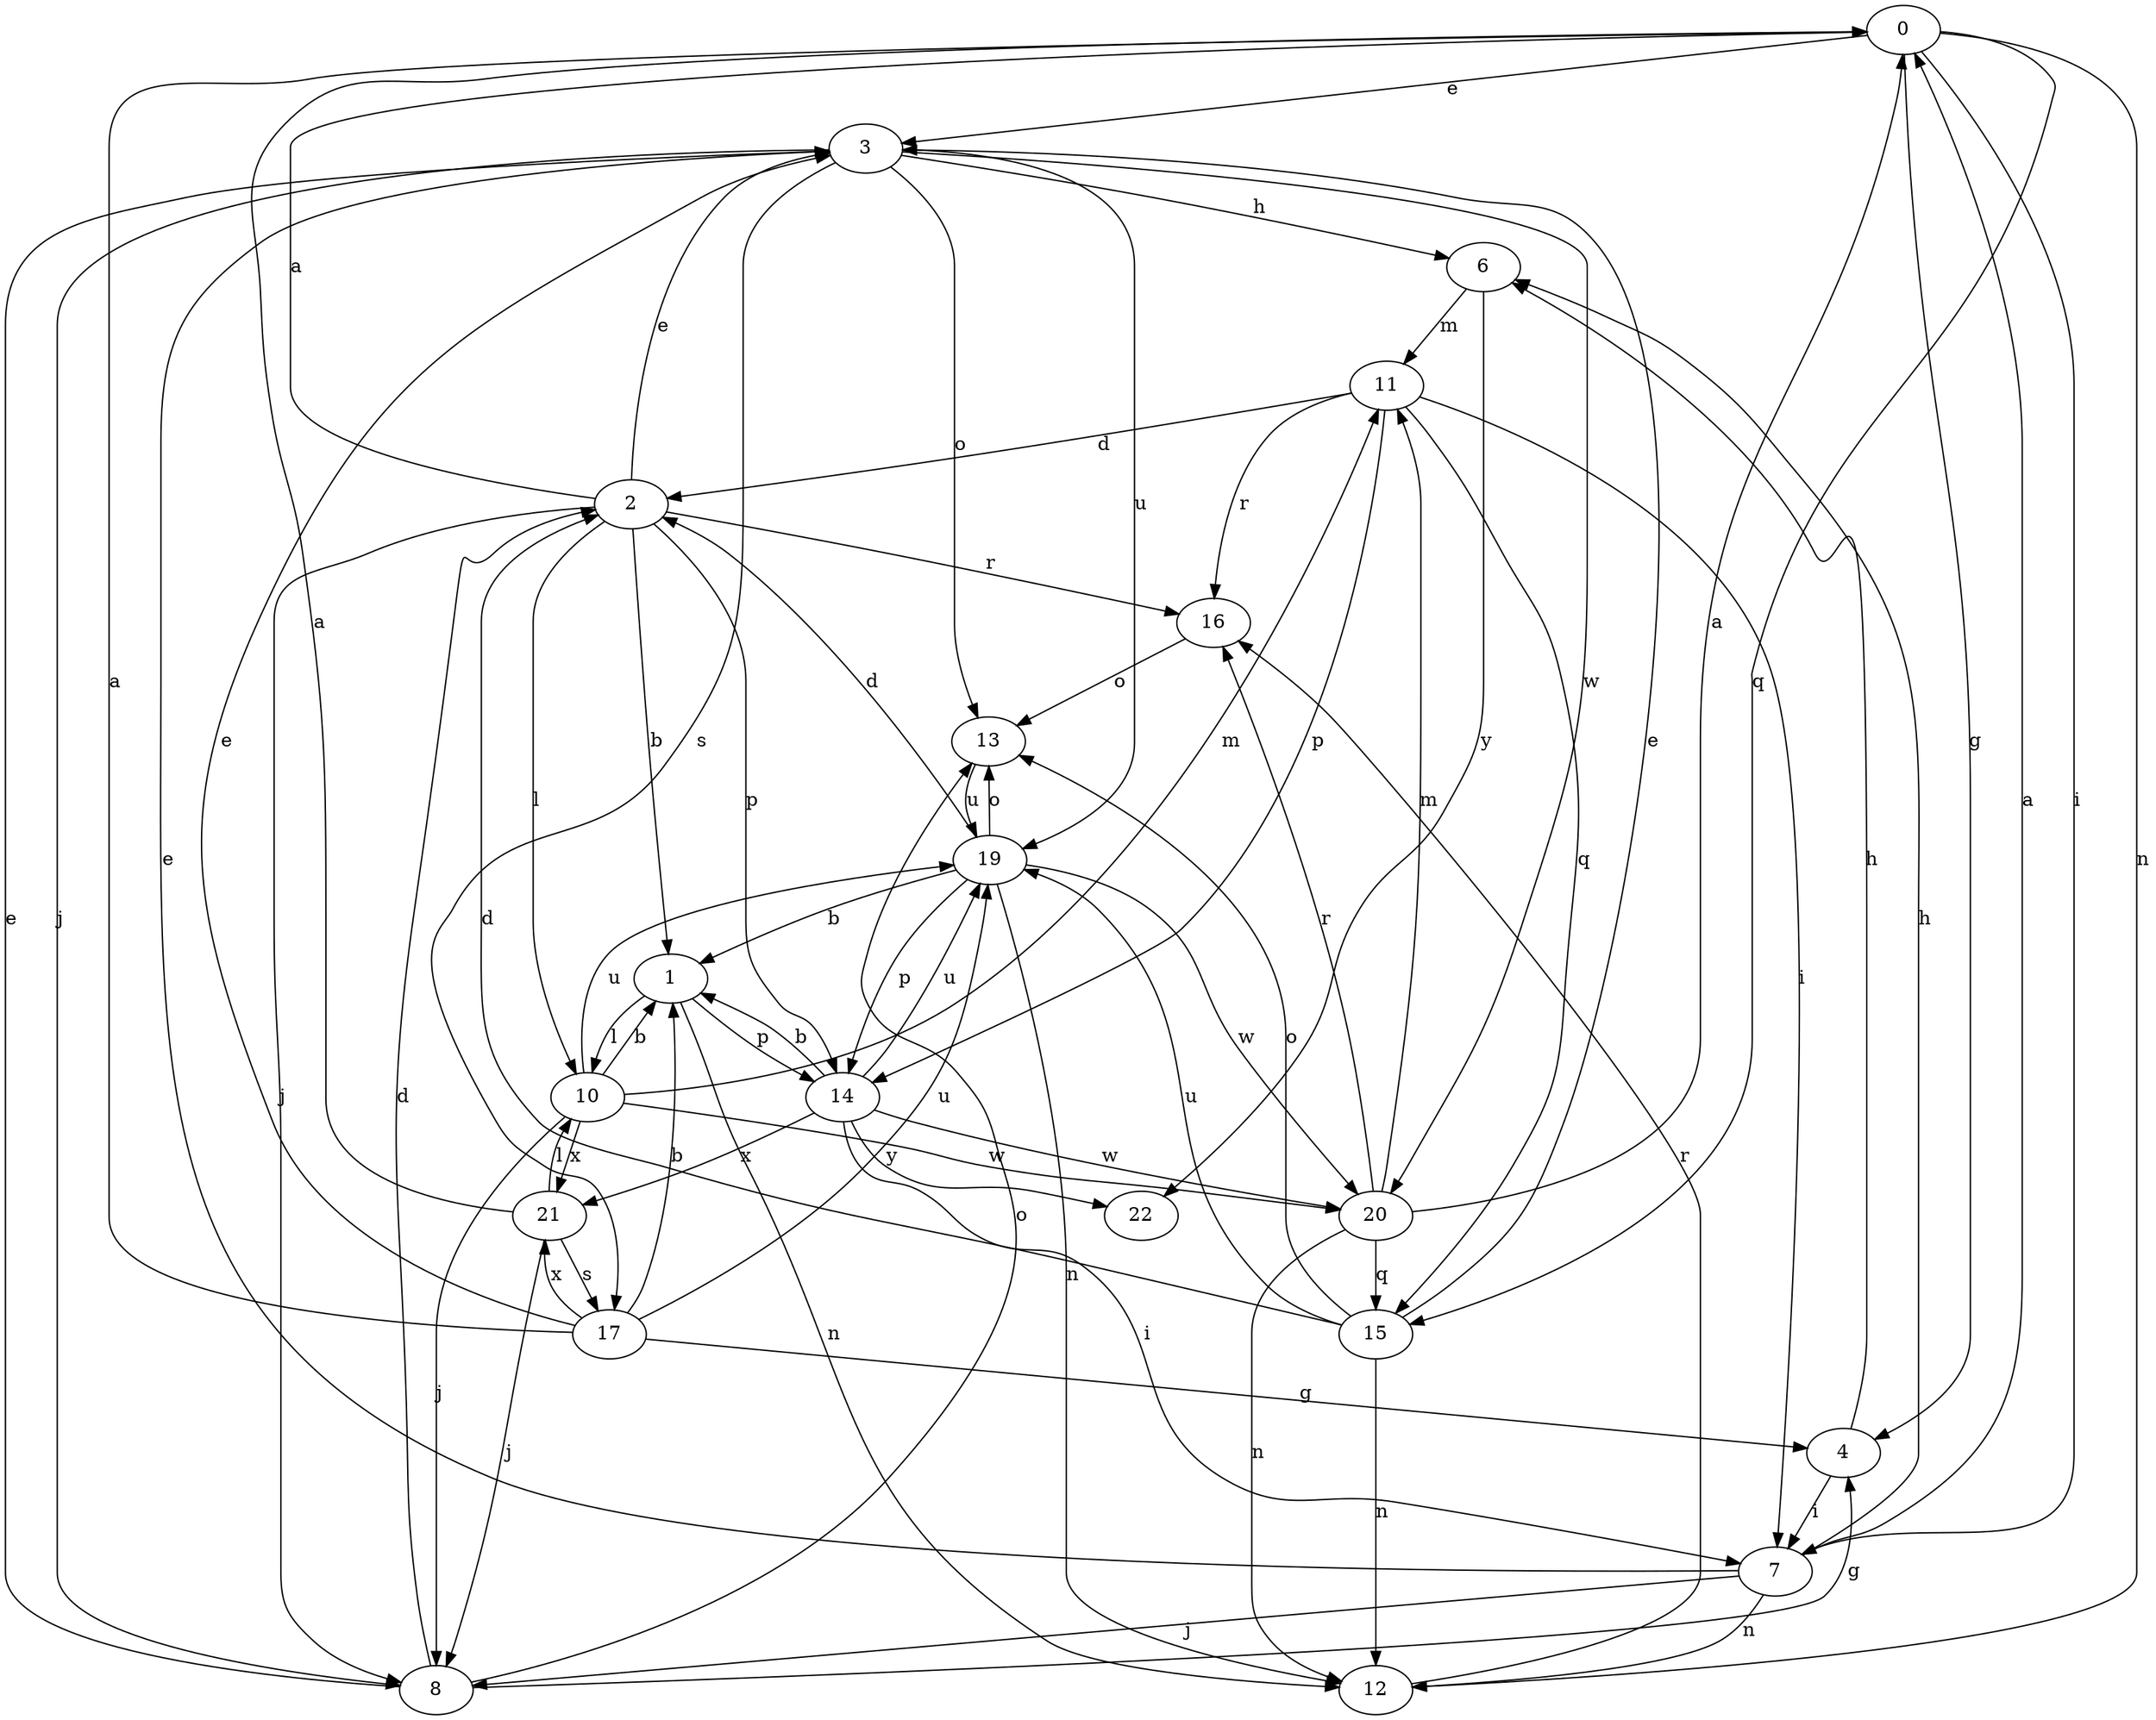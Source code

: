 strict digraph  {
0;
1;
2;
3;
4;
6;
7;
8;
10;
11;
12;
13;
14;
15;
16;
17;
19;
20;
21;
22;
0 -> 3  [label=e];
0 -> 4  [label=g];
0 -> 7  [label=i];
0 -> 12  [label=n];
0 -> 15  [label=q];
1 -> 10  [label=l];
1 -> 12  [label=n];
1 -> 14  [label=p];
2 -> 0  [label=a];
2 -> 1  [label=b];
2 -> 3  [label=e];
2 -> 8  [label=j];
2 -> 10  [label=l];
2 -> 14  [label=p];
2 -> 16  [label=r];
3 -> 6  [label=h];
3 -> 8  [label=j];
3 -> 13  [label=o];
3 -> 17  [label=s];
3 -> 19  [label=u];
3 -> 20  [label=w];
4 -> 6  [label=h];
4 -> 7  [label=i];
6 -> 11  [label=m];
6 -> 22  [label=y];
7 -> 0  [label=a];
7 -> 3  [label=e];
7 -> 6  [label=h];
7 -> 8  [label=j];
7 -> 12  [label=n];
8 -> 2  [label=d];
8 -> 3  [label=e];
8 -> 4  [label=g];
8 -> 13  [label=o];
10 -> 1  [label=b];
10 -> 8  [label=j];
10 -> 11  [label=m];
10 -> 19  [label=u];
10 -> 20  [label=w];
10 -> 21  [label=x];
11 -> 2  [label=d];
11 -> 7  [label=i];
11 -> 14  [label=p];
11 -> 15  [label=q];
11 -> 16  [label=r];
12 -> 16  [label=r];
13 -> 19  [label=u];
14 -> 1  [label=b];
14 -> 7  [label=i];
14 -> 19  [label=u];
14 -> 20  [label=w];
14 -> 21  [label=x];
14 -> 22  [label=y];
15 -> 2  [label=d];
15 -> 3  [label=e];
15 -> 12  [label=n];
15 -> 13  [label=o];
15 -> 19  [label=u];
16 -> 13  [label=o];
17 -> 0  [label=a];
17 -> 1  [label=b];
17 -> 3  [label=e];
17 -> 4  [label=g];
17 -> 19  [label=u];
17 -> 21  [label=x];
19 -> 1  [label=b];
19 -> 2  [label=d];
19 -> 12  [label=n];
19 -> 13  [label=o];
19 -> 14  [label=p];
19 -> 20  [label=w];
20 -> 0  [label=a];
20 -> 11  [label=m];
20 -> 12  [label=n];
20 -> 15  [label=q];
20 -> 16  [label=r];
21 -> 0  [label=a];
21 -> 8  [label=j];
21 -> 10  [label=l];
21 -> 17  [label=s];
}
